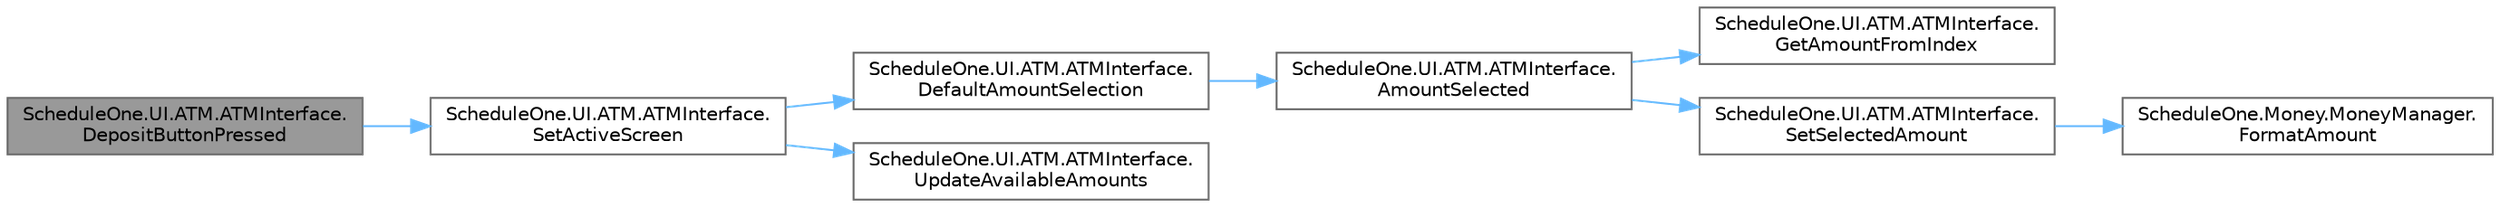 digraph "ScheduleOne.UI.ATM.ATMInterface.DepositButtonPressed"
{
 // LATEX_PDF_SIZE
  bgcolor="transparent";
  edge [fontname=Helvetica,fontsize=10,labelfontname=Helvetica,labelfontsize=10];
  node [fontname=Helvetica,fontsize=10,shape=box,height=0.2,width=0.4];
  rankdir="LR";
  Node1 [id="Node000001",label="ScheduleOne.UI.ATM.ATMInterface.\lDepositButtonPressed",height=0.2,width=0.4,color="gray40", fillcolor="grey60", style="filled", fontcolor="black",tooltip=" "];
  Node1 -> Node2 [id="edge1_Node000001_Node000002",color="steelblue1",style="solid",tooltip=" "];
  Node2 [id="Node000002",label="ScheduleOne.UI.ATM.ATMInterface.\lSetActiveScreen",height=0.2,width=0.4,color="grey40", fillcolor="white", style="filled",URL="$class_schedule_one_1_1_u_i_1_1_a_t_m_1_1_a_t_m_interface.html#a08c914f3cdae61ea4e856124950c38c0",tooltip=" "];
  Node2 -> Node3 [id="edge2_Node000002_Node000003",color="steelblue1",style="solid",tooltip=" "];
  Node3 [id="Node000003",label="ScheduleOne.UI.ATM.ATMInterface.\lDefaultAmountSelection",height=0.2,width=0.4,color="grey40", fillcolor="white", style="filled",URL="$class_schedule_one_1_1_u_i_1_1_a_t_m_1_1_a_t_m_interface.html#ad56fc7d79b2c3511e535450a62710043",tooltip=" "];
  Node3 -> Node4 [id="edge3_Node000003_Node000004",color="steelblue1",style="solid",tooltip=" "];
  Node4 [id="Node000004",label="ScheduleOne.UI.ATM.ATMInterface.\lAmountSelected",height=0.2,width=0.4,color="grey40", fillcolor="white", style="filled",URL="$class_schedule_one_1_1_u_i_1_1_a_t_m_1_1_a_t_m_interface.html#aadcd224129b69af9e5b5b9b677e630e0",tooltip=" "];
  Node4 -> Node5 [id="edge4_Node000004_Node000005",color="steelblue1",style="solid",tooltip=" "];
  Node5 [id="Node000005",label="ScheduleOne.UI.ATM.ATMInterface.\lGetAmountFromIndex",height=0.2,width=0.4,color="grey40", fillcolor="white", style="filled",URL="$class_schedule_one_1_1_u_i_1_1_a_t_m_1_1_a_t_m_interface.html#a487245787898d124245b3cc586dff547",tooltip=" "];
  Node4 -> Node6 [id="edge5_Node000004_Node000006",color="steelblue1",style="solid",tooltip=" "];
  Node6 [id="Node000006",label="ScheduleOne.UI.ATM.ATMInterface.\lSetSelectedAmount",height=0.2,width=0.4,color="grey40", fillcolor="white", style="filled",URL="$class_schedule_one_1_1_u_i_1_1_a_t_m_1_1_a_t_m_interface.html#ab078300d51262af3ce98f0892b64c07d",tooltip=" "];
  Node6 -> Node7 [id="edge6_Node000006_Node000007",color="steelblue1",style="solid",tooltip=" "];
  Node7 [id="Node000007",label="ScheduleOne.Money.MoneyManager.\lFormatAmount",height=0.2,width=0.4,color="grey40", fillcolor="white", style="filled",URL="$class_schedule_one_1_1_money_1_1_money_manager.html#a78b4073a7950bbf638996b8e16ac18e5",tooltip=" "];
  Node2 -> Node8 [id="edge7_Node000002_Node000008",color="steelblue1",style="solid",tooltip=" "];
  Node8 [id="Node000008",label="ScheduleOne.UI.ATM.ATMInterface.\lUpdateAvailableAmounts",height=0.2,width=0.4,color="grey40", fillcolor="white", style="filled",URL="$class_schedule_one_1_1_u_i_1_1_a_t_m_1_1_a_t_m_interface.html#a6e5437887a6f77148dba4ad0f43ad0d9",tooltip=" "];
}
